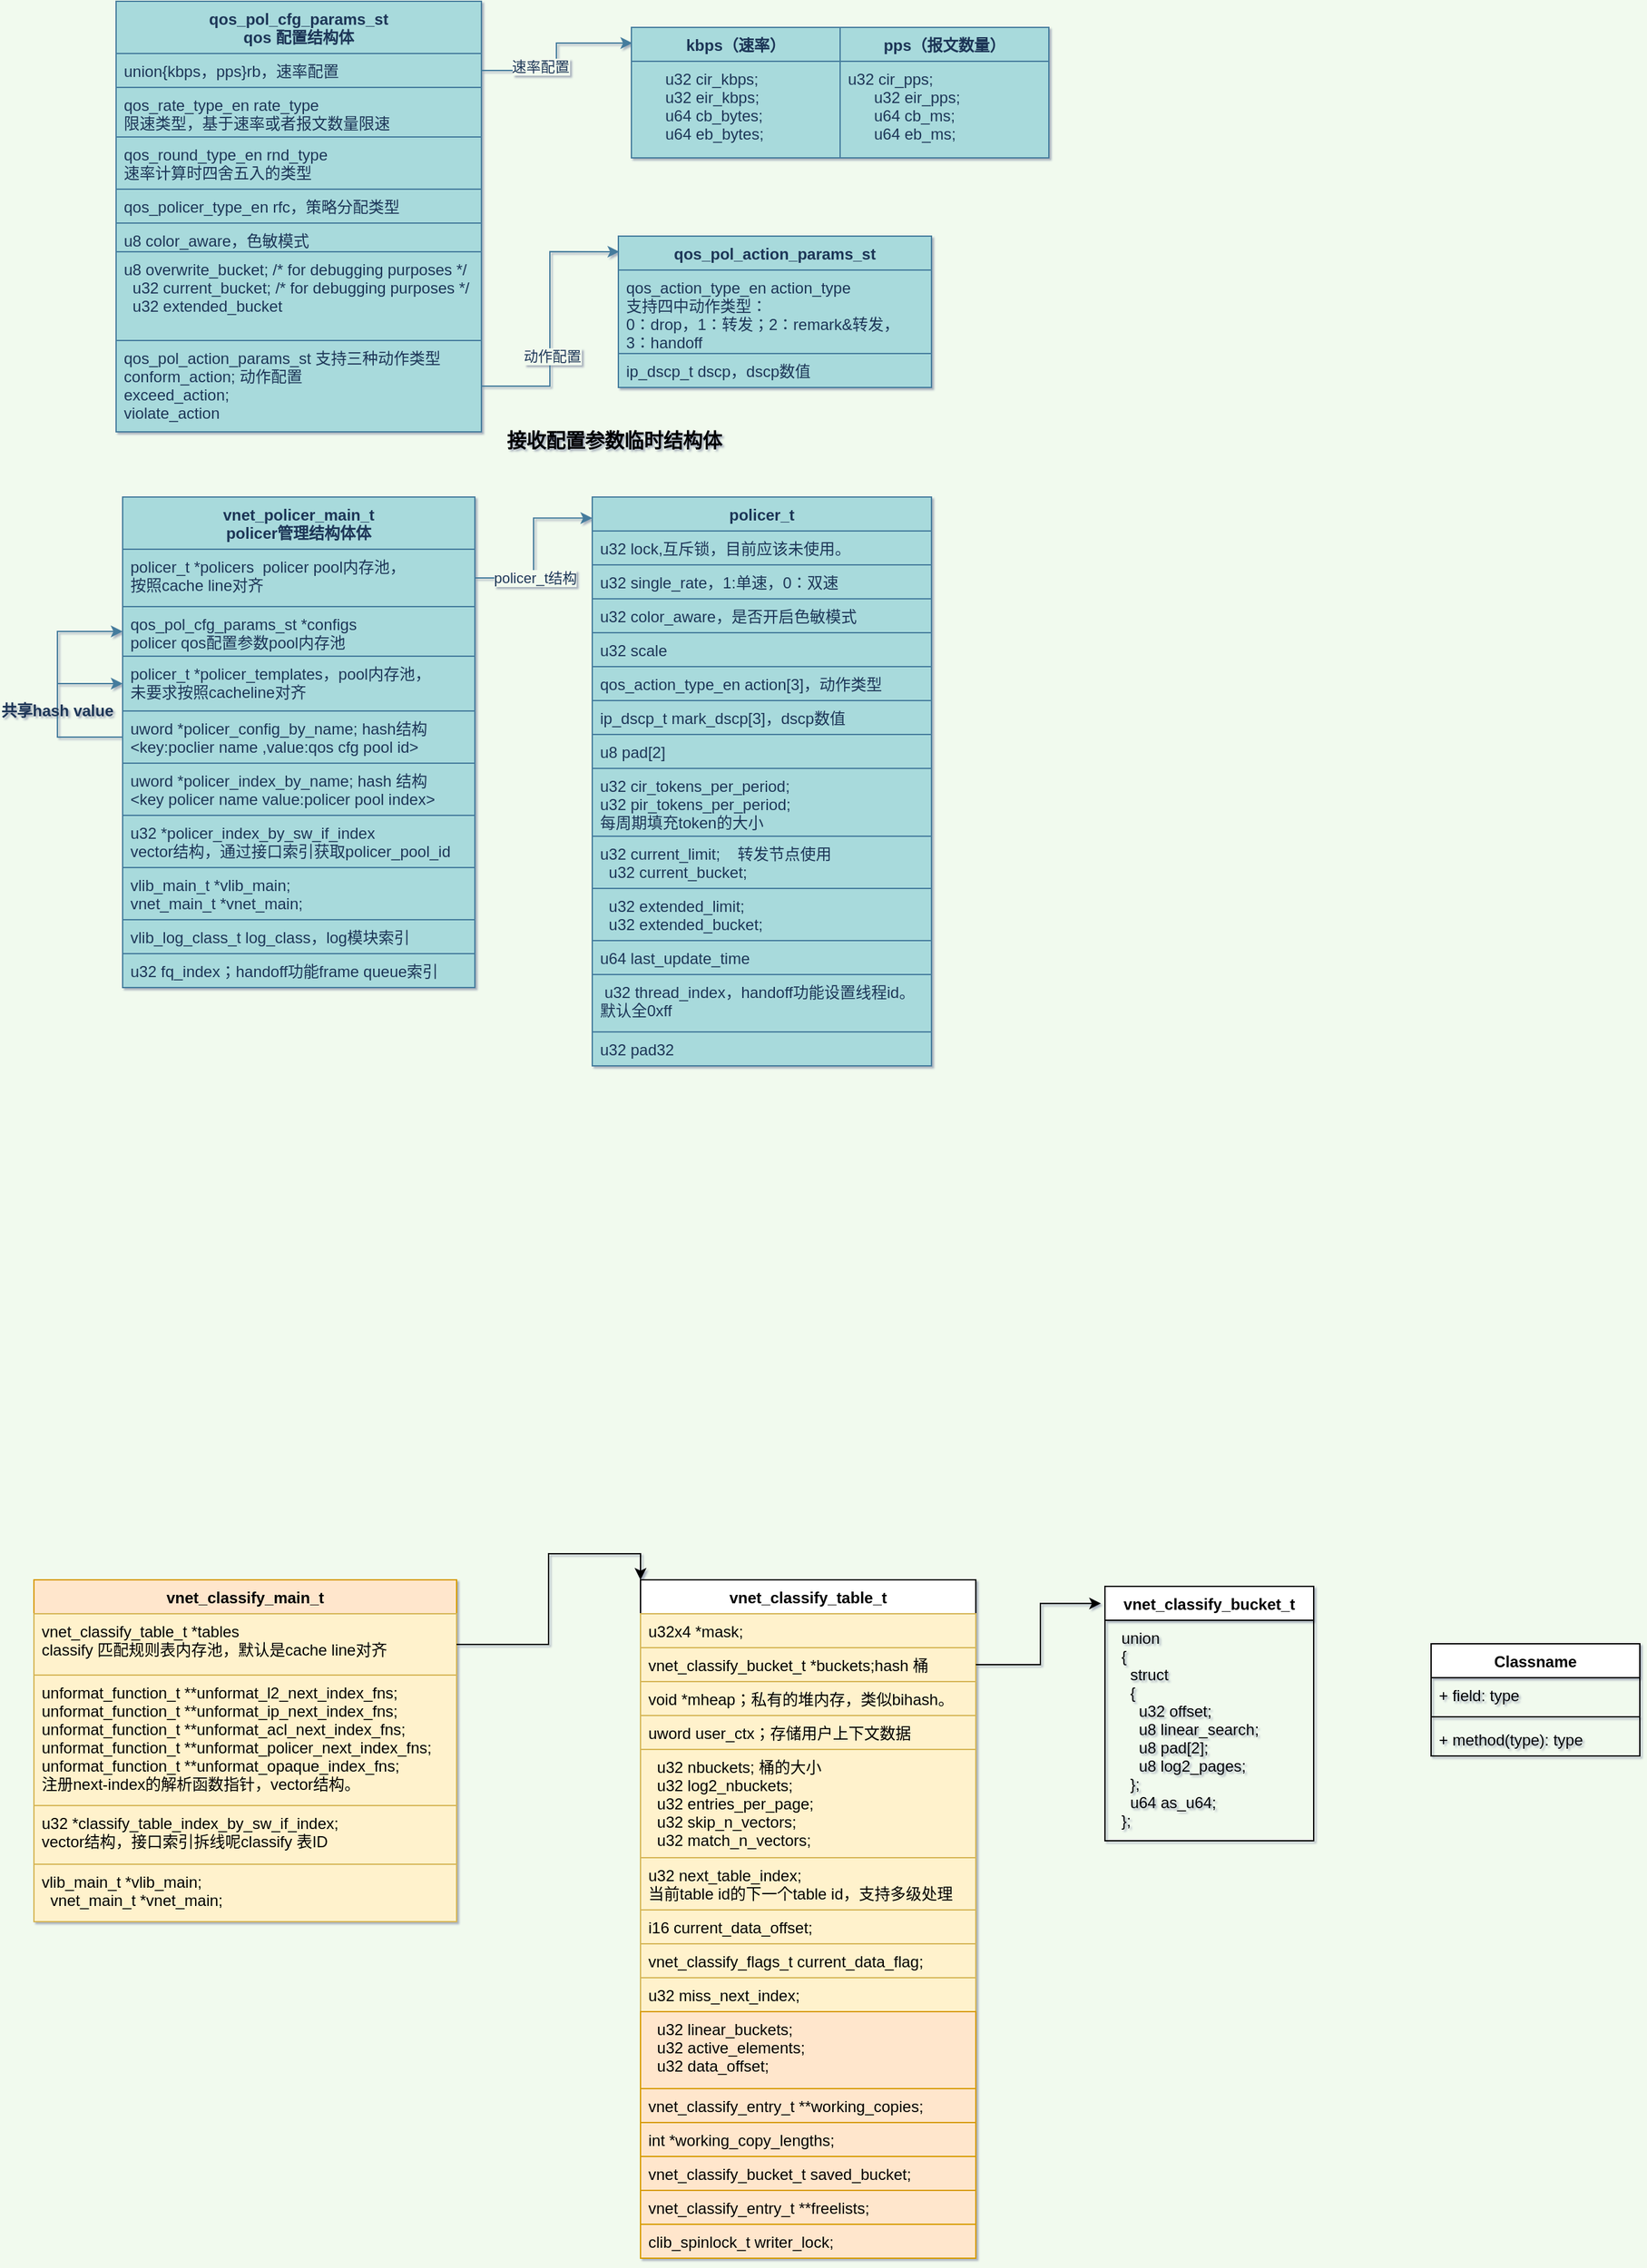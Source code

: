 <mxfile version="14.7.3" type="github">
  <diagram id="6OgHAIoOX9pApHHIhi0o" name="Page-1">
    <mxGraphModel dx="782" dy="437" grid="0" gridSize="10" guides="1" tooltips="1" connect="1" arrows="1" fold="1" page="1" pageScale="1" pageWidth="827" pageHeight="1169" background="#F1FAEE" math="0" shadow="1">
      <root>
        <mxCell id="0" />
        <mxCell id="1" parent="0" />
        <mxCell id="VG_LlP_TlRW7tgk0G426-2" value="vnet_policer_main_t&#xa;policer管理结构体体" style="swimlane;fontStyle=1;align=center;verticalAlign=top;childLayout=stackLayout;horizontal=1;startSize=40;horizontalStack=0;resizeParent=1;resizeParentMax=0;resizeLast=0;collapsible=1;marginBottom=0;fillColor=#A8DADC;strokeColor=#457B9D;fontColor=#1D3557;" parent="1" vertex="1">
          <mxGeometry x="100" y="390" width="270" height="376" as="geometry" />
        </mxCell>
        <mxCell id="VG_LlP_TlRW7tgk0G426-3" value="policer_t *policers  policer pool内存池，&#xa;按照cache line对齐" style="text;strokeColor=#457B9D;fillColor=#A8DADC;align=left;verticalAlign=top;spacingLeft=4;spacingRight=4;overflow=hidden;rotatable=0;points=[[0,0.5],[1,0.5]];portConstraint=eastwest;fontColor=#1D3557;" parent="VG_LlP_TlRW7tgk0G426-2" vertex="1">
          <mxGeometry y="40" width="270" height="44" as="geometry" />
        </mxCell>
        <mxCell id="VG_LlP_TlRW7tgk0G426-5" value="qos_pol_cfg_params_st *configs &#xa;policer qos配置参数pool内存池" style="text;strokeColor=#457B9D;fillColor=#A8DADC;align=left;verticalAlign=top;spacingLeft=4;spacingRight=4;overflow=hidden;rotatable=0;points=[[0,0.5],[1,0.5]];portConstraint=eastwest;fontColor=#1D3557;" parent="VG_LlP_TlRW7tgk0G426-2" vertex="1">
          <mxGeometry y="84" width="270" height="38" as="geometry" />
        </mxCell>
        <mxCell id="VG_LlP_TlRW7tgk0G426-6" value="policer_t *policer_templates，pool内存池，&#xa;未要求按照cacheline对齐" style="text;fillColor=#A8DADC;align=left;verticalAlign=top;spacingLeft=4;spacingRight=4;overflow=hidden;rotatable=0;points=[[0,0.5],[1,0.5]];portConstraint=eastwest;strokeColor=#457B9D;fontColor=#1D3557;" parent="VG_LlP_TlRW7tgk0G426-2" vertex="1">
          <mxGeometry y="122" width="270" height="42" as="geometry" />
        </mxCell>
        <mxCell id="VG_LlP_TlRW7tgk0G426-51" style="edgeStyle=orthogonalEdgeStyle;rounded=0;orthogonalLoop=1;jettySize=auto;html=1;exitX=0;exitY=0.5;exitDx=0;exitDy=0;entryX=0;entryY=0.5;entryDx=0;entryDy=0;labelBackgroundColor=#F1FAEE;strokeColor=#457B9D;fontColor=#1D3557;" parent="VG_LlP_TlRW7tgk0G426-2" source="VG_LlP_TlRW7tgk0G426-7" target="VG_LlP_TlRW7tgk0G426-5" edge="1">
          <mxGeometry relative="1" as="geometry">
            <Array as="points">
              <mxPoint x="-50" y="184" />
              <mxPoint x="-50" y="103" />
            </Array>
          </mxGeometry>
        </mxCell>
        <mxCell id="VG_LlP_TlRW7tgk0G426-52" style="edgeStyle=orthogonalEdgeStyle;rounded=0;orthogonalLoop=1;jettySize=auto;html=1;exitX=0;exitY=0.5;exitDx=0;exitDy=0;entryX=0;entryY=0.5;entryDx=0;entryDy=0;labelBackgroundColor=#F1FAEE;strokeColor=#457B9D;fontColor=#1D3557;" parent="VG_LlP_TlRW7tgk0G426-2" source="VG_LlP_TlRW7tgk0G426-7" target="VG_LlP_TlRW7tgk0G426-6" edge="1">
          <mxGeometry relative="1" as="geometry">
            <Array as="points">
              <mxPoint x="-50" y="184" />
              <mxPoint x="-50" y="143" />
            </Array>
          </mxGeometry>
        </mxCell>
        <mxCell id="VG_LlP_TlRW7tgk0G426-7" value="uword *policer_config_by_name; hash结构&#xa;&lt;key:poclier name ,value:qos cfg pool id&gt;" style="text;fillColor=#A8DADC;align=left;verticalAlign=top;spacingLeft=4;spacingRight=4;overflow=hidden;rotatable=0;points=[[0,0.5],[1,0.5]];portConstraint=eastwest;strokeColor=#457B9D;fontColor=#1D3557;" parent="VG_LlP_TlRW7tgk0G426-2" vertex="1">
          <mxGeometry y="164" width="270" height="40" as="geometry" />
        </mxCell>
        <mxCell id="VG_LlP_TlRW7tgk0G426-8" value="uword *policer_index_by_name; hash 结构&#xa;&lt;key policer name value:policer pool index&gt;" style="text;fillColor=#A8DADC;align=left;verticalAlign=top;spacingLeft=4;spacingRight=4;overflow=hidden;rotatable=0;points=[[0,0.5],[1,0.5]];portConstraint=eastwest;strokeColor=#457B9D;fontColor=#1D3557;" parent="VG_LlP_TlRW7tgk0G426-2" vertex="1">
          <mxGeometry y="204" width="270" height="40" as="geometry" />
        </mxCell>
        <mxCell id="VG_LlP_TlRW7tgk0G426-9" value="u32 *policer_index_by_sw_if_index&#xa;vector结构，通过接口索引获取policer_pool_id" style="text;fillColor=#A8DADC;align=left;verticalAlign=top;spacingLeft=4;spacingRight=4;overflow=hidden;rotatable=0;points=[[0,0.5],[1,0.5]];portConstraint=eastwest;strokeColor=#457B9D;fontColor=#1D3557;" parent="VG_LlP_TlRW7tgk0G426-2" vertex="1">
          <mxGeometry y="244" width="270" height="40" as="geometry" />
        </mxCell>
        <mxCell id="VG_LlP_TlRW7tgk0G426-10" value="vlib_main_t *vlib_main;&#xa;vnet_main_t *vnet_main;" style="text;fillColor=#A8DADC;align=left;verticalAlign=top;spacingLeft=4;spacingRight=4;overflow=hidden;rotatable=0;points=[[0,0.5],[1,0.5]];portConstraint=eastwest;strokeColor=#457B9D;fontColor=#1D3557;" parent="VG_LlP_TlRW7tgk0G426-2" vertex="1">
          <mxGeometry y="284" width="270" height="40" as="geometry" />
        </mxCell>
        <mxCell id="VG_LlP_TlRW7tgk0G426-11" value="vlib_log_class_t log_class，log模块索引" style="text;fillColor=#A8DADC;align=left;verticalAlign=top;spacingLeft=4;spacingRight=4;overflow=hidden;rotatable=0;points=[[0,0.5],[1,0.5]];portConstraint=eastwest;strokeColor=#457B9D;fontColor=#1D3557;" parent="VG_LlP_TlRW7tgk0G426-2" vertex="1">
          <mxGeometry y="324" width="270" height="26" as="geometry" />
        </mxCell>
        <mxCell id="VG_LlP_TlRW7tgk0G426-12" value="u32 fq_index；handoff功能frame queue索引" style="text;fillColor=#A8DADC;align=left;verticalAlign=top;spacingLeft=4;spacingRight=4;overflow=hidden;rotatable=0;points=[[0,0.5],[1,0.5]];portConstraint=eastwest;strokeColor=#457B9D;fontColor=#1D3557;" parent="VG_LlP_TlRW7tgk0G426-2" vertex="1">
          <mxGeometry y="350" width="270" height="26" as="geometry" />
        </mxCell>
        <mxCell id="VG_LlP_TlRW7tgk0G426-13" value="policer_t" style="swimlane;fontStyle=1;align=center;verticalAlign=top;childLayout=stackLayout;horizontal=1;startSize=26;horizontalStack=0;resizeParent=1;resizeParentMax=0;resizeLast=0;collapsible=1;marginBottom=0;strokeColor=#457B9D;fillColor=#A8DADC;fontColor=#1D3557;" parent="1" vertex="1">
          <mxGeometry x="460" y="390" width="260" height="436" as="geometry" />
        </mxCell>
        <mxCell id="VG_LlP_TlRW7tgk0G426-14" value="u32 lock,互斥锁，目前应该未使用。" style="text;strokeColor=#457B9D;fillColor=#A8DADC;align=left;verticalAlign=top;spacingLeft=4;spacingRight=4;overflow=hidden;rotatable=0;points=[[0,0.5],[1,0.5]];portConstraint=eastwest;fontColor=#1D3557;" parent="VG_LlP_TlRW7tgk0G426-13" vertex="1">
          <mxGeometry y="26" width="260" height="26" as="geometry" />
        </mxCell>
        <mxCell id="VG_LlP_TlRW7tgk0G426-16" value="u32 single_rate，1:单速，0：双速" style="text;fillColor=#A8DADC;align=left;verticalAlign=top;spacingLeft=4;spacingRight=4;overflow=hidden;rotatable=0;points=[[0,0.5],[1,0.5]];portConstraint=eastwest;strokeColor=#457B9D;fontColor=#1D3557;" parent="VG_LlP_TlRW7tgk0G426-13" vertex="1">
          <mxGeometry y="52" width="260" height="26" as="geometry" />
        </mxCell>
        <mxCell id="VG_LlP_TlRW7tgk0G426-17" value="u32 color_aware，是否开启色敏模式" style="text;fillColor=#A8DADC;align=left;verticalAlign=top;spacingLeft=4;spacingRight=4;overflow=hidden;rotatable=0;points=[[0,0.5],[1,0.5]];portConstraint=eastwest;strokeColor=#457B9D;fontColor=#1D3557;" parent="VG_LlP_TlRW7tgk0G426-13" vertex="1">
          <mxGeometry y="78" width="260" height="26" as="geometry" />
        </mxCell>
        <mxCell id="VG_LlP_TlRW7tgk0G426-18" value="u32 scale" style="text;fillColor=#A8DADC;align=left;verticalAlign=top;spacingLeft=4;spacingRight=4;overflow=hidden;rotatable=0;points=[[0,0.5],[1,0.5]];portConstraint=eastwest;strokeColor=#457B9D;fontColor=#1D3557;" parent="VG_LlP_TlRW7tgk0G426-13" vertex="1">
          <mxGeometry y="104" width="260" height="26" as="geometry" />
        </mxCell>
        <mxCell id="VG_LlP_TlRW7tgk0G426-19" value="qos_action_type_en action[3]，动作类型" style="text;fillColor=#A8DADC;align=left;verticalAlign=top;spacingLeft=4;spacingRight=4;overflow=hidden;rotatable=0;points=[[0,0.5],[1,0.5]];portConstraint=eastwest;strokeColor=#457B9D;fontColor=#1D3557;" parent="VG_LlP_TlRW7tgk0G426-13" vertex="1">
          <mxGeometry y="130" width="260" height="26" as="geometry" />
        </mxCell>
        <mxCell id="VG_LlP_TlRW7tgk0G426-20" value="ip_dscp_t mark_dscp[3]，dscp数值" style="text;fillColor=#A8DADC;align=left;verticalAlign=top;spacingLeft=4;spacingRight=4;overflow=hidden;rotatable=0;points=[[0,0.5],[1,0.5]];portConstraint=eastwest;strokeColor=#457B9D;fontColor=#1D3557;" parent="VG_LlP_TlRW7tgk0G426-13" vertex="1">
          <mxGeometry y="156" width="260" height="26" as="geometry" />
        </mxCell>
        <mxCell id="VG_LlP_TlRW7tgk0G426-21" value="u8 pad[2]" style="text;fillColor=#A8DADC;align=left;verticalAlign=top;spacingLeft=4;spacingRight=4;overflow=hidden;rotatable=0;points=[[0,0.5],[1,0.5]];portConstraint=eastwest;strokeColor=#457B9D;fontColor=#1D3557;" parent="VG_LlP_TlRW7tgk0G426-13" vertex="1">
          <mxGeometry y="182" width="260" height="26" as="geometry" />
        </mxCell>
        <mxCell id="VG_LlP_TlRW7tgk0G426-23" value="u32 cir_tokens_per_period;&#xa;u32 pir_tokens_per_period;&#xa;每周期填充token的大小" style="text;fillColor=#A8DADC;align=left;verticalAlign=top;spacingLeft=4;spacingRight=4;overflow=hidden;rotatable=0;points=[[0,0.5],[1,0.5]];portConstraint=eastwest;strokeColor=#457B9D;fontColor=#1D3557;" parent="VG_LlP_TlRW7tgk0G426-13" vertex="1">
          <mxGeometry y="208" width="260" height="52" as="geometry" />
        </mxCell>
        <mxCell id="VG_LlP_TlRW7tgk0G426-24" value="u32 current_limit;    转发节点使用&#xa;  u32 current_bucket;" style="text;fillColor=#A8DADC;align=left;verticalAlign=top;spacingLeft=4;spacingRight=4;overflow=hidden;rotatable=0;points=[[0,0.5],[1,0.5]];portConstraint=eastwest;strokeColor=#457B9D;fontColor=#1D3557;" parent="VG_LlP_TlRW7tgk0G426-13" vertex="1">
          <mxGeometry y="260" width="260" height="40" as="geometry" />
        </mxCell>
        <mxCell id="VG_LlP_TlRW7tgk0G426-22" value="  u32 extended_limit;&#xa;  u32 extended_bucket;" style="text;fillColor=#A8DADC;align=left;verticalAlign=top;spacingLeft=4;spacingRight=4;overflow=hidden;rotatable=0;points=[[0,0.5],[1,0.5]];portConstraint=eastwest;strokeColor=#457B9D;fontColor=#1D3557;" parent="VG_LlP_TlRW7tgk0G426-13" vertex="1">
          <mxGeometry y="300" width="260" height="40" as="geometry" />
        </mxCell>
        <mxCell id="VG_LlP_TlRW7tgk0G426-25" value="u64 last_update_time" style="text;fillColor=#A8DADC;align=left;verticalAlign=top;spacingLeft=4;spacingRight=4;overflow=hidden;rotatable=0;points=[[0,0.5],[1,0.5]];portConstraint=eastwest;strokeColor=#457B9D;fontColor=#1D3557;" parent="VG_LlP_TlRW7tgk0G426-13" vertex="1">
          <mxGeometry y="340" width="260" height="26" as="geometry" />
        </mxCell>
        <mxCell id="VG_LlP_TlRW7tgk0G426-26" value=" u32 thread_index，handoff功能设置线程id。&#xa;默认全0xff" style="text;fillColor=#A8DADC;align=left;verticalAlign=top;spacingLeft=4;spacingRight=4;overflow=hidden;rotatable=0;points=[[0,0.5],[1,0.5]];portConstraint=eastwest;strokeColor=#457B9D;fontColor=#1D3557;" parent="VG_LlP_TlRW7tgk0G426-13" vertex="1">
          <mxGeometry y="366" width="260" height="44" as="geometry" />
        </mxCell>
        <mxCell id="VG_LlP_TlRW7tgk0G426-27" value="u32 pad32" style="text;fillColor=#A8DADC;align=left;verticalAlign=top;spacingLeft=4;spacingRight=4;overflow=hidden;rotatable=0;points=[[0,0.5],[1,0.5]];portConstraint=eastwest;strokeColor=#457B9D;fontColor=#1D3557;" parent="VG_LlP_TlRW7tgk0G426-13" vertex="1">
          <mxGeometry y="410" width="260" height="26" as="geometry" />
        </mxCell>
        <mxCell id="VG_LlP_TlRW7tgk0G426-28" value="qos_pol_cfg_params_st&#xa;qos 配置结构体" style="swimlane;fontStyle=1;align=center;verticalAlign=top;childLayout=stackLayout;horizontal=1;startSize=40;horizontalStack=0;resizeParent=1;resizeParentMax=0;resizeLast=0;collapsible=1;marginBottom=0;strokeColor=#457B9D;fillColor=#A8DADC;fontColor=#1D3557;" parent="1" vertex="1">
          <mxGeometry x="95" y="10" width="280" height="330" as="geometry" />
        </mxCell>
        <mxCell id="VG_LlP_TlRW7tgk0G426-29" value="union{kbps，pps}rb，速率配置" style="text;strokeColor=#457B9D;fillColor=#A8DADC;align=left;verticalAlign=top;spacingLeft=4;spacingRight=4;overflow=hidden;rotatable=0;points=[[0,0.5],[1,0.5]];portConstraint=eastwest;fontColor=#1D3557;" parent="VG_LlP_TlRW7tgk0G426-28" vertex="1">
          <mxGeometry y="40" width="280" height="26" as="geometry" />
        </mxCell>
        <mxCell id="VG_LlP_TlRW7tgk0G426-31" value="qos_rate_type_en rate_type&#xa;限速类型，基于速率或者报文数量限速" style="text;fillColor=#A8DADC;align=left;verticalAlign=top;spacingLeft=4;spacingRight=4;overflow=hidden;rotatable=0;points=[[0,0.5],[1,0.5]];portConstraint=eastwest;strokeColor=#457B9D;fontColor=#1D3557;" parent="VG_LlP_TlRW7tgk0G426-28" vertex="1">
          <mxGeometry y="66" width="280" height="38" as="geometry" />
        </mxCell>
        <mxCell id="VG_LlP_TlRW7tgk0G426-32" value="qos_round_type_en rnd_type&#xa;速率计算时四舍五入的类型" style="text;fillColor=#A8DADC;align=left;verticalAlign=top;spacingLeft=4;spacingRight=4;overflow=hidden;rotatable=0;points=[[0,0.5],[1,0.5]];portConstraint=eastwest;strokeColor=#457B9D;fontColor=#1D3557;" parent="VG_LlP_TlRW7tgk0G426-28" vertex="1">
          <mxGeometry y="104" width="280" height="40" as="geometry" />
        </mxCell>
        <mxCell id="VG_LlP_TlRW7tgk0G426-33" value="qos_policer_type_en rfc，策略分配类型" style="text;fillColor=#A8DADC;align=left;verticalAlign=top;spacingLeft=4;spacingRight=4;overflow=hidden;rotatable=0;points=[[0,0.5],[1,0.5]];portConstraint=eastwest;strokeColor=#457B9D;fontColor=#1D3557;" parent="VG_LlP_TlRW7tgk0G426-28" vertex="1">
          <mxGeometry y="144" width="280" height="26" as="geometry" />
        </mxCell>
        <mxCell id="VG_LlP_TlRW7tgk0G426-34" value="u8 color_aware，色敏模式" style="text;fillColor=#A8DADC;align=left;verticalAlign=top;spacingLeft=4;spacingRight=4;overflow=hidden;rotatable=0;points=[[0,0.5],[1,0.5]];portConstraint=eastwest;strokeColor=#457B9D;fontColor=#1D3557;" parent="VG_LlP_TlRW7tgk0G426-28" vertex="1">
          <mxGeometry y="170" width="280" height="22" as="geometry" />
        </mxCell>
        <mxCell id="VG_LlP_TlRW7tgk0G426-36" value="u8 overwrite_bucket;  /* for debugging purposes */&#xa;  u32 current_bucket;  /* for debugging purposes */&#xa;  u32 extended_bucket" style="text;fillColor=#A8DADC;align=left;verticalAlign=top;spacingLeft=4;spacingRight=4;overflow=hidden;rotatable=0;points=[[0,0.5],[1,0.5]];portConstraint=eastwest;strokeColor=#457B9D;fontColor=#1D3557;" parent="VG_LlP_TlRW7tgk0G426-28" vertex="1">
          <mxGeometry y="192" width="280" height="68" as="geometry" />
        </mxCell>
        <mxCell id="VG_LlP_TlRW7tgk0G426-37" value="qos_pol_action_params_st 支持三种动作类型&#xa;conform_action; 动作配置&#xa; exceed_action;&#xa; violate_action" style="text;fillColor=#A8DADC;align=left;verticalAlign=top;spacingLeft=4;spacingRight=4;overflow=hidden;rotatable=0;points=[[0,0.5],[1,0.5]];portConstraint=eastwest;strokeColor=#457B9D;fontColor=#1D3557;" parent="VG_LlP_TlRW7tgk0G426-28" vertex="1">
          <mxGeometry y="260" width="280" height="70" as="geometry" />
        </mxCell>
        <mxCell id="VG_LlP_TlRW7tgk0G426-38" value="kbps（速率）" style="swimlane;fontStyle=1;align=center;verticalAlign=top;childLayout=stackLayout;horizontal=1;startSize=26;horizontalStack=0;resizeParent=1;resizeParentMax=0;resizeLast=0;collapsible=1;marginBottom=0;strokeColor=#457B9D;fillColor=#A8DADC;fontColor=#1D3557;" parent="1" vertex="1">
          <mxGeometry x="490" y="30" width="160" height="100" as="geometry" />
        </mxCell>
        <mxCell id="VG_LlP_TlRW7tgk0G426-39" value="      u32 cir_kbps;&#xa;      u32 eir_kbps;&#xa;      u64 cb_bytes;&#xa;      u64 eb_bytes;" style="text;strokeColor=#457B9D;fillColor=#A8DADC;align=left;verticalAlign=top;spacingLeft=4;spacingRight=4;overflow=hidden;rotatable=0;points=[[0,0.5],[1,0.5]];portConstraint=eastwest;fontColor=#1D3557;" parent="VG_LlP_TlRW7tgk0G426-38" vertex="1">
          <mxGeometry y="26" width="160" height="74" as="geometry" />
        </mxCell>
        <mxCell id="VG_LlP_TlRW7tgk0G426-42" value="pps（报文数量）" style="swimlane;fontStyle=1;align=center;verticalAlign=top;childLayout=stackLayout;horizontal=1;startSize=26;horizontalStack=0;resizeParent=1;resizeParentMax=0;resizeLast=0;collapsible=1;marginBottom=0;strokeColor=#457B9D;fillColor=#A8DADC;fontColor=#1D3557;" parent="1" vertex="1">
          <mxGeometry x="650" y="30" width="160" height="100" as="geometry" />
        </mxCell>
        <mxCell id="VG_LlP_TlRW7tgk0G426-43" value="u32 cir_pps;&#xa;      u32 eir_pps;&#xa;      u64 cb_ms;&#xa;      u64 eb_ms;" style="text;strokeColor=#457B9D;fillColor=#A8DADC;align=left;verticalAlign=top;spacingLeft=4;spacingRight=4;overflow=hidden;rotatable=0;points=[[0,0.5],[1,0.5]];portConstraint=eastwest;fontColor=#1D3557;" parent="VG_LlP_TlRW7tgk0G426-42" vertex="1">
          <mxGeometry y="26" width="160" height="74" as="geometry" />
        </mxCell>
        <mxCell id="VG_LlP_TlRW7tgk0G426-47" value="qos_pol_action_params_st" style="swimlane;fontStyle=1;align=center;verticalAlign=top;childLayout=stackLayout;horizontal=1;startSize=26;horizontalStack=0;resizeParent=1;resizeParentMax=0;resizeLast=0;collapsible=1;marginBottom=0;strokeColor=#457B9D;fillColor=#A8DADC;fontColor=#1D3557;" parent="1" vertex="1">
          <mxGeometry x="480" y="190" width="240" height="116" as="geometry" />
        </mxCell>
        <mxCell id="VG_LlP_TlRW7tgk0G426-48" value="qos_action_type_en action_type&#xa;支持四中动作类型：&#xa;0：drop，1：转发；2：remark&amp;转发，&#xa;3：handoff" style="text;strokeColor=#457B9D;fillColor=#A8DADC;align=left;verticalAlign=top;spacingLeft=4;spacingRight=4;overflow=hidden;rotatable=0;points=[[0,0.5],[1,0.5]];portConstraint=eastwest;fontColor=#1D3557;" parent="VG_LlP_TlRW7tgk0G426-47" vertex="1">
          <mxGeometry y="26" width="240" height="64" as="geometry" />
        </mxCell>
        <mxCell id="VG_LlP_TlRW7tgk0G426-50" value="ip_dscp_t dscp，dscp数值" style="text;strokeColor=#457B9D;fillColor=#A8DADC;align=left;verticalAlign=top;spacingLeft=4;spacingRight=4;overflow=hidden;rotatable=0;points=[[0,0.5],[1,0.5]];portConstraint=eastwest;fontColor=#1D3557;" parent="VG_LlP_TlRW7tgk0G426-47" vertex="1">
          <mxGeometry y="90" width="240" height="26" as="geometry" />
        </mxCell>
        <mxCell id="VG_LlP_TlRW7tgk0G426-53" value="共享hash value" style="text;align=center;fontStyle=1;verticalAlign=middle;spacingLeft=3;spacingRight=3;strokeColor=none;rotatable=0;points=[[0,0.5],[1,0.5]];portConstraint=eastwest;fontColor=#1D3557;" parent="1" vertex="1">
          <mxGeometry x="10" y="540" width="80" height="26" as="geometry" />
        </mxCell>
        <mxCell id="VG_LlP_TlRW7tgk0G426-56" style="edgeStyle=orthogonalEdgeStyle;rounded=0;orthogonalLoop=1;jettySize=auto;html=1;exitX=1;exitY=0.5;exitDx=0;exitDy=0;entryX=0;entryY=0.037;entryDx=0;entryDy=0;entryPerimeter=0;labelBackgroundColor=#F1FAEE;strokeColor=#457B9D;fontColor=#1D3557;" parent="1" source="VG_LlP_TlRW7tgk0G426-3" target="VG_LlP_TlRW7tgk0G426-13" edge="1">
          <mxGeometry relative="1" as="geometry" />
        </mxCell>
        <mxCell id="VG_LlP_TlRW7tgk0G426-57" value="policer_t结构" style="edgeLabel;html=1;align=center;verticalAlign=middle;resizable=0;points=[];labelBackgroundColor=#F1FAEE;fontColor=#1D3557;" parent="VG_LlP_TlRW7tgk0G426-56" vertex="1" connectable="0">
          <mxGeometry x="-0.329" y="-1" relative="1" as="geometry">
            <mxPoint as="offset" />
          </mxGeometry>
        </mxCell>
        <mxCell id="VG_LlP_TlRW7tgk0G426-58" style="edgeStyle=orthogonalEdgeStyle;rounded=0;orthogonalLoop=1;jettySize=auto;html=1;exitX=1;exitY=0.5;exitDx=0;exitDy=0;entryX=0.004;entryY=0.12;entryDx=0;entryDy=0;entryPerimeter=0;labelBackgroundColor=#F1FAEE;strokeColor=#457B9D;fontColor=#1D3557;" parent="1" source="VG_LlP_TlRW7tgk0G426-29" target="VG_LlP_TlRW7tgk0G426-38" edge="1">
          <mxGeometry relative="1" as="geometry" />
        </mxCell>
        <mxCell id="VG_LlP_TlRW7tgk0G426-59" value="速率配置" style="edgeLabel;html=1;align=center;verticalAlign=middle;resizable=0;points=[];labelBackgroundColor=#F1FAEE;fontColor=#1D3557;" parent="VG_LlP_TlRW7tgk0G426-58" vertex="1" connectable="0">
          <mxGeometry x="-0.352" y="3" relative="1" as="geometry">
            <mxPoint as="offset" />
          </mxGeometry>
        </mxCell>
        <mxCell id="VG_LlP_TlRW7tgk0G426-60" style="edgeStyle=orthogonalEdgeStyle;rounded=0;orthogonalLoop=1;jettySize=auto;html=1;exitX=1;exitY=0.5;exitDx=0;exitDy=0;entryX=0.003;entryY=0.103;entryDx=0;entryDy=0;entryPerimeter=0;labelBackgroundColor=#F1FAEE;strokeColor=#457B9D;fontColor=#1D3557;" parent="1" source="VG_LlP_TlRW7tgk0G426-37" target="VG_LlP_TlRW7tgk0G426-47" edge="1">
          <mxGeometry relative="1" as="geometry" />
        </mxCell>
        <mxCell id="VG_LlP_TlRW7tgk0G426-61" value="动作配置" style="edgeLabel;html=1;align=center;verticalAlign=middle;resizable=0;points=[];labelBackgroundColor=#F1FAEE;fontColor=#1D3557;" parent="VG_LlP_TlRW7tgk0G426-60" vertex="1" connectable="0">
          <mxGeometry x="-0.277" y="-1" relative="1" as="geometry">
            <mxPoint as="offset" />
          </mxGeometry>
        </mxCell>
        <mxCell id="0go8Z7dsXnYSOvCUR9jS-1" value="接收配置参数临时结构体" style="text;html=1;strokeColor=none;fillColor=none;align=center;verticalAlign=middle;whiteSpace=wrap;rounded=0;fontStyle=1;fontSize=15;" parent="1" vertex="1">
          <mxGeometry x="385" y="336" width="184" height="20" as="geometry" />
        </mxCell>
        <mxCell id="0z_VEiuhw0DwLzbFKixf-1" value="vnet_classify_main_t" style="swimlane;fontStyle=1;align=center;verticalAlign=top;childLayout=stackLayout;horizontal=1;startSize=26;horizontalStack=0;resizeParent=1;resizeParentMax=0;resizeLast=0;collapsible=1;marginBottom=0;fillColor=#ffe6cc;strokeColor=#d79b00;" vertex="1" parent="1">
          <mxGeometry x="32" y="1220" width="324" height="262" as="geometry" />
        </mxCell>
        <mxCell id="0z_VEiuhw0DwLzbFKixf-2" value="vnet_classify_table_t *tables&#xa;classify 匹配规则表内存池，默认是cache line对齐" style="text;strokeColor=#d6b656;fillColor=#fff2cc;align=left;verticalAlign=top;spacingLeft=4;spacingRight=4;overflow=hidden;rotatable=0;points=[[0,0.5],[1,0.5]];portConstraint=eastwest;" vertex="1" parent="0z_VEiuhw0DwLzbFKixf-1">
          <mxGeometry y="26" width="324" height="47" as="geometry" />
        </mxCell>
        <mxCell id="0z_VEiuhw0DwLzbFKixf-4" value="unformat_function_t **unformat_l2_next_index_fns;&#xa;unformat_function_t **unformat_ip_next_index_fns;&#xa;unformat_function_t **unformat_acl_next_index_fns;&#xa;unformat_function_t **unformat_policer_next_index_fns;&#xa;unformat_function_t **unformat_opaque_index_fns;&#xa;注册next-index的解析函数指针，vector结构。" style="text;fillColor=#fff2cc;align=left;verticalAlign=top;spacingLeft=4;spacingRight=4;overflow=hidden;rotatable=0;points=[[0,0.5],[1,0.5]];portConstraint=eastwest;strokeColor=#d6b656;" vertex="1" parent="0z_VEiuhw0DwLzbFKixf-1">
          <mxGeometry y="73" width="324" height="100" as="geometry" />
        </mxCell>
        <mxCell id="0z_VEiuhw0DwLzbFKixf-5" value="u32 *classify_table_index_by_sw_if_index; &#xa;vector结构，接口索引拆线呢classify 表ID" style="text;fillColor=#fff2cc;align=left;verticalAlign=top;spacingLeft=4;spacingRight=4;overflow=hidden;rotatable=0;points=[[0,0.5],[1,0.5]];portConstraint=eastwest;strokeColor=#d6b656;" vertex="1" parent="0z_VEiuhw0DwLzbFKixf-1">
          <mxGeometry y="173" width="324" height="45" as="geometry" />
        </mxCell>
        <mxCell id="0z_VEiuhw0DwLzbFKixf-6" value="vlib_main_t *vlib_main;&#xa;  vnet_main_t *vnet_main;" style="text;fillColor=#fff2cc;align=left;verticalAlign=top;spacingLeft=4;spacingRight=4;overflow=hidden;rotatable=0;points=[[0,0.5],[1,0.5]];portConstraint=eastwest;strokeColor=#d6b656;" vertex="1" parent="0z_VEiuhw0DwLzbFKixf-1">
          <mxGeometry y="218" width="324" height="44" as="geometry" />
        </mxCell>
        <mxCell id="0z_VEiuhw0DwLzbFKixf-10" value="vnet_classify_table_t" style="swimlane;fontStyle=1;align=center;verticalAlign=top;childLayout=stackLayout;horizontal=1;startSize=26;horizontalStack=0;resizeParent=1;resizeParentMax=0;resizeLast=0;collapsible=1;marginBottom=0;strokeColor=#000000;" vertex="1" parent="1">
          <mxGeometry x="497" y="1220" width="257" height="520" as="geometry" />
        </mxCell>
        <mxCell id="0z_VEiuhw0DwLzbFKixf-11" value="u32x4 *mask;" style="text;strokeColor=#d6b656;fillColor=#fff2cc;align=left;verticalAlign=top;spacingLeft=4;spacingRight=4;overflow=hidden;rotatable=0;points=[[0,0.5],[1,0.5]];portConstraint=eastwest;" vertex="1" parent="0z_VEiuhw0DwLzbFKixf-10">
          <mxGeometry y="26" width="257" height="26" as="geometry" />
        </mxCell>
        <mxCell id="0z_VEiuhw0DwLzbFKixf-13" value="vnet_classify_bucket_t *buckets;hash 桶" style="text;fillColor=#fff2cc;align=left;verticalAlign=top;spacingLeft=4;spacingRight=4;overflow=hidden;rotatable=0;points=[[0,0.5],[1,0.5]];portConstraint=eastwest;strokeColor=#d6b656;" vertex="1" parent="0z_VEiuhw0DwLzbFKixf-10">
          <mxGeometry y="52" width="257" height="26" as="geometry" />
        </mxCell>
        <mxCell id="0z_VEiuhw0DwLzbFKixf-14" value="void *mheap；私有的堆内存，类似bihash。" style="text;fillColor=#fff2cc;align=left;verticalAlign=top;spacingLeft=4;spacingRight=4;overflow=hidden;rotatable=0;points=[[0,0.5],[1,0.5]];portConstraint=eastwest;strokeColor=#d6b656;" vertex="1" parent="0z_VEiuhw0DwLzbFKixf-10">
          <mxGeometry y="78" width="257" height="26" as="geometry" />
        </mxCell>
        <mxCell id="0z_VEiuhw0DwLzbFKixf-15" value="uword user_ctx；存储用户上下文数据" style="text;fillColor=#fff2cc;align=left;verticalAlign=top;spacingLeft=4;spacingRight=4;overflow=hidden;rotatable=0;points=[[0,0.5],[1,0.5]];portConstraint=eastwest;strokeColor=#d6b656;" vertex="1" parent="0z_VEiuhw0DwLzbFKixf-10">
          <mxGeometry y="104" width="257" height="26" as="geometry" />
        </mxCell>
        <mxCell id="0z_VEiuhw0DwLzbFKixf-16" value="  u32 nbuckets; 桶的大小&#xa;  u32 log2_nbuckets;&#xa;  u32 entries_per_page;&#xa;  u32 skip_n_vectors;&#xa;  u32 match_n_vectors;" style="text;fillColor=#fff2cc;align=left;verticalAlign=top;spacingLeft=4;spacingRight=4;overflow=hidden;rotatable=0;points=[[0,0.5],[1,0.5]];portConstraint=eastwest;strokeColor=#d6b656;" vertex="1" parent="0z_VEiuhw0DwLzbFKixf-10">
          <mxGeometry y="130" width="257" height="83" as="geometry" />
        </mxCell>
        <mxCell id="0z_VEiuhw0DwLzbFKixf-17" value="u32 next_table_index;&#xa;当前table id的下一个table id，支持多级处理&#xa;" style="text;fillColor=#fff2cc;align=left;verticalAlign=top;spacingLeft=4;spacingRight=4;overflow=hidden;rotatable=0;points=[[0,0.5],[1,0.5]];portConstraint=eastwest;strokeColor=#d6b656;" vertex="1" parent="0z_VEiuhw0DwLzbFKixf-10">
          <mxGeometry y="213" width="257" height="40" as="geometry" />
        </mxCell>
        <mxCell id="0z_VEiuhw0DwLzbFKixf-18" value="i16 current_data_offset;" style="text;fillColor=#fff2cc;align=left;verticalAlign=top;spacingLeft=4;spacingRight=4;overflow=hidden;rotatable=0;points=[[0,0.5],[1,0.5]];portConstraint=eastwest;strokeColor=#d6b656;" vertex="1" parent="0z_VEiuhw0DwLzbFKixf-10">
          <mxGeometry y="253" width="257" height="26" as="geometry" />
        </mxCell>
        <mxCell id="0z_VEiuhw0DwLzbFKixf-19" value="vnet_classify_flags_t current_data_flag;" style="text;fillColor=#fff2cc;align=left;verticalAlign=top;spacingLeft=4;spacingRight=4;overflow=hidden;rotatable=0;points=[[0,0.5],[1,0.5]];portConstraint=eastwest;strokeColor=#d6b656;" vertex="1" parent="0z_VEiuhw0DwLzbFKixf-10">
          <mxGeometry y="279" width="257" height="26" as="geometry" />
        </mxCell>
        <mxCell id="0z_VEiuhw0DwLzbFKixf-20" value="u32 miss_next_index;" style="text;fillColor=#fff2cc;align=left;verticalAlign=top;spacingLeft=4;spacingRight=4;overflow=hidden;rotatable=0;points=[[0,0.5],[1,0.5]];portConstraint=eastwest;strokeColor=#d6b656;" vertex="1" parent="0z_VEiuhw0DwLzbFKixf-10">
          <mxGeometry y="305" width="257" height="26" as="geometry" />
        </mxCell>
        <mxCell id="0z_VEiuhw0DwLzbFKixf-21" value="  u32 linear_buckets;&#xa;  u32 active_elements;&#xa;  u32 data_offset;" style="text;fillColor=#ffe6cc;align=left;verticalAlign=top;spacingLeft=4;spacingRight=4;overflow=hidden;rotatable=0;points=[[0,0.5],[1,0.5]];portConstraint=eastwest;strokeColor=#d79b00;" vertex="1" parent="0z_VEiuhw0DwLzbFKixf-10">
          <mxGeometry y="331" width="257" height="59" as="geometry" />
        </mxCell>
        <mxCell id="0z_VEiuhw0DwLzbFKixf-22" value="vnet_classify_entry_t **working_copies;" style="text;fillColor=#ffe6cc;align=left;verticalAlign=top;spacingLeft=4;spacingRight=4;overflow=hidden;rotatable=0;points=[[0,0.5],[1,0.5]];portConstraint=eastwest;strokeColor=#d79b00;" vertex="1" parent="0z_VEiuhw0DwLzbFKixf-10">
          <mxGeometry y="390" width="257" height="26" as="geometry" />
        </mxCell>
        <mxCell id="0z_VEiuhw0DwLzbFKixf-24" value="int *working_copy_lengths;" style="text;fillColor=#ffe6cc;align=left;verticalAlign=top;spacingLeft=4;spacingRight=4;overflow=hidden;rotatable=0;points=[[0,0.5],[1,0.5]];portConstraint=eastwest;strokeColor=#d79b00;" vertex="1" parent="0z_VEiuhw0DwLzbFKixf-10">
          <mxGeometry y="416" width="257" height="26" as="geometry" />
        </mxCell>
        <mxCell id="0z_VEiuhw0DwLzbFKixf-25" value="vnet_classify_bucket_t saved_bucket;" style="text;fillColor=#ffe6cc;align=left;verticalAlign=top;spacingLeft=4;spacingRight=4;overflow=hidden;rotatable=0;points=[[0,0.5],[1,0.5]];portConstraint=eastwest;strokeColor=#d79b00;" vertex="1" parent="0z_VEiuhw0DwLzbFKixf-10">
          <mxGeometry y="442" width="257" height="26" as="geometry" />
        </mxCell>
        <mxCell id="0z_VEiuhw0DwLzbFKixf-26" value="vnet_classify_entry_t **freelists;" style="text;fillColor=#ffe6cc;align=left;verticalAlign=top;spacingLeft=4;spacingRight=4;overflow=hidden;rotatable=0;points=[[0,0.5],[1,0.5]];portConstraint=eastwest;strokeColor=#d79b00;" vertex="1" parent="0z_VEiuhw0DwLzbFKixf-10">
          <mxGeometry y="468" width="257" height="26" as="geometry" />
        </mxCell>
        <mxCell id="0z_VEiuhw0DwLzbFKixf-27" value="clib_spinlock_t writer_lock;" style="text;fillColor=#ffe6cc;align=left;verticalAlign=top;spacingLeft=4;spacingRight=4;overflow=hidden;rotatable=0;points=[[0,0.5],[1,0.5]];portConstraint=eastwest;strokeColor=#d79b00;" vertex="1" parent="0z_VEiuhw0DwLzbFKixf-10">
          <mxGeometry y="494" width="257" height="26" as="geometry" />
        </mxCell>
        <mxCell id="0z_VEiuhw0DwLzbFKixf-30" style="edgeStyle=orthogonalEdgeStyle;rounded=0;orthogonalLoop=1;jettySize=auto;html=1;exitX=1;exitY=0.5;exitDx=0;exitDy=0;entryX=0;entryY=0;entryDx=0;entryDy=0;" edge="1" parent="1" source="0z_VEiuhw0DwLzbFKixf-2" target="0z_VEiuhw0DwLzbFKixf-10">
          <mxGeometry relative="1" as="geometry" />
        </mxCell>
        <mxCell id="0z_VEiuhw0DwLzbFKixf-31" value="vnet_classify_bucket_t" style="swimlane;fontStyle=1;align=center;verticalAlign=top;childLayout=stackLayout;horizontal=1;startSize=26;horizontalStack=0;resizeParent=1;resizeParentMax=0;resizeLast=0;collapsible=1;marginBottom=0;strokeColor=#000000;" vertex="1" parent="1">
          <mxGeometry x="853" y="1225" width="160" height="195" as="geometry" />
        </mxCell>
        <mxCell id="0z_VEiuhw0DwLzbFKixf-32" value="  union&#xa;  {&#xa;    struct&#xa;    {&#xa;      u32 offset;&#xa;      u8 linear_search;&#xa;      u8 pad[2];&#xa;      u8 log2_pages;&#xa;    };&#xa;    u64 as_u64;&#xa;  };" style="text;strokeColor=none;fillColor=none;align=left;verticalAlign=top;spacingLeft=4;spacingRight=4;overflow=hidden;rotatable=0;points=[[0,0.5],[1,0.5]];portConstraint=eastwest;" vertex="1" parent="0z_VEiuhw0DwLzbFKixf-31">
          <mxGeometry y="26" width="160" height="169" as="geometry" />
        </mxCell>
        <mxCell id="0z_VEiuhw0DwLzbFKixf-35" value="Classname" style="swimlane;fontStyle=1;align=center;verticalAlign=top;childLayout=stackLayout;horizontal=1;startSize=26;horizontalStack=0;resizeParent=1;resizeParentMax=0;resizeLast=0;collapsible=1;marginBottom=0;strokeColor=#000000;" vertex="1" parent="1">
          <mxGeometry x="1103" y="1269" width="160" height="86" as="geometry" />
        </mxCell>
        <mxCell id="0z_VEiuhw0DwLzbFKixf-36" value="+ field: type" style="text;strokeColor=none;fillColor=none;align=left;verticalAlign=top;spacingLeft=4;spacingRight=4;overflow=hidden;rotatable=0;points=[[0,0.5],[1,0.5]];portConstraint=eastwest;" vertex="1" parent="0z_VEiuhw0DwLzbFKixf-35">
          <mxGeometry y="26" width="160" height="26" as="geometry" />
        </mxCell>
        <mxCell id="0z_VEiuhw0DwLzbFKixf-37" value="" style="line;strokeWidth=1;fillColor=none;align=left;verticalAlign=middle;spacingTop=-1;spacingLeft=3;spacingRight=3;rotatable=0;labelPosition=right;points=[];portConstraint=eastwest;" vertex="1" parent="0z_VEiuhw0DwLzbFKixf-35">
          <mxGeometry y="52" width="160" height="8" as="geometry" />
        </mxCell>
        <mxCell id="0z_VEiuhw0DwLzbFKixf-38" value="+ method(type): type" style="text;strokeColor=none;fillColor=none;align=left;verticalAlign=top;spacingLeft=4;spacingRight=4;overflow=hidden;rotatable=0;points=[[0,0.5],[1,0.5]];portConstraint=eastwest;" vertex="1" parent="0z_VEiuhw0DwLzbFKixf-35">
          <mxGeometry y="60" width="160" height="26" as="geometry" />
        </mxCell>
        <mxCell id="0z_VEiuhw0DwLzbFKixf-39" style="edgeStyle=orthogonalEdgeStyle;rounded=0;orthogonalLoop=1;jettySize=auto;html=1;exitX=1;exitY=0.5;exitDx=0;exitDy=0;entryX=-0.019;entryY=0.067;entryDx=0;entryDy=0;entryPerimeter=0;" edge="1" parent="1" source="0z_VEiuhw0DwLzbFKixf-13" target="0z_VEiuhw0DwLzbFKixf-31">
          <mxGeometry relative="1" as="geometry" />
        </mxCell>
      </root>
    </mxGraphModel>
  </diagram>
</mxfile>
